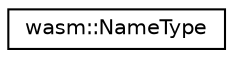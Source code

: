 digraph "Graphical Class Hierarchy"
{
  edge [fontname="Helvetica",fontsize="10",labelfontname="Helvetica",labelfontsize="10"];
  node [fontname="Helvetica",fontsize="10",shape=record];
  rankdir="LR";
  Node0 [label="wasm::NameType",height=0.2,width=0.4,color="black", fillcolor="white", style="filled",URL="$structwasm_1_1_name_type.html"];
}
